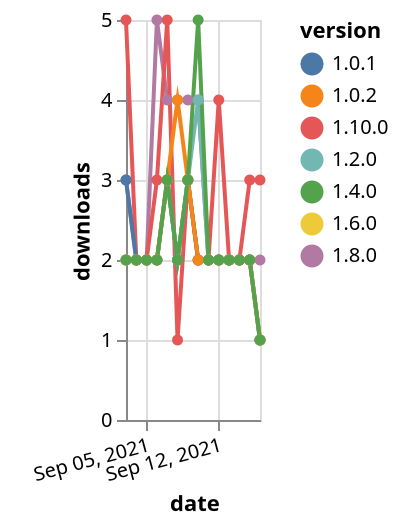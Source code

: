 {"$schema": "https://vega.github.io/schema/vega-lite/v5.json", "description": "A simple bar chart with embedded data.", "data": {"values": [{"date": "2021-09-03", "total": 1421, "delta": 2, "version": "1.6.0"}, {"date": "2021-09-04", "total": 1423, "delta": 2, "version": "1.6.0"}, {"date": "2021-09-05", "total": 1425, "delta": 2, "version": "1.6.0"}, {"date": "2021-09-06", "total": 1427, "delta": 2, "version": "1.6.0"}, {"date": "2021-09-07", "total": 1430, "delta": 3, "version": "1.6.0"}, {"date": "2021-09-08", "total": 1432, "delta": 2, "version": "1.6.0"}, {"date": "2021-09-09", "total": 1435, "delta": 3, "version": "1.6.0"}, {"date": "2021-09-10", "total": 1437, "delta": 2, "version": "1.6.0"}, {"date": "2021-09-11", "total": 1439, "delta": 2, "version": "1.6.0"}, {"date": "2021-09-12", "total": 1441, "delta": 2, "version": "1.6.0"}, {"date": "2021-09-13", "total": 1443, "delta": 2, "version": "1.6.0"}, {"date": "2021-09-14", "total": 1445, "delta": 2, "version": "1.6.0"}, {"date": "2021-09-15", "total": 1447, "delta": 2, "version": "1.6.0"}, {"date": "2021-09-16", "total": 1448, "delta": 1, "version": "1.6.0"}, {"date": "2021-09-03", "total": 1275, "delta": 3, "version": "1.8.0"}, {"date": "2021-09-04", "total": 1277, "delta": 2, "version": "1.8.0"}, {"date": "2021-09-05", "total": 1279, "delta": 2, "version": "1.8.0"}, {"date": "2021-09-06", "total": 1284, "delta": 5, "version": "1.8.0"}, {"date": "2021-09-07", "total": 1288, "delta": 4, "version": "1.8.0"}, {"date": "2021-09-08", "total": 1292, "delta": 4, "version": "1.8.0"}, {"date": "2021-09-09", "total": 1296, "delta": 4, "version": "1.8.0"}, {"date": "2021-09-10", "total": 1300, "delta": 4, "version": "1.8.0"}, {"date": "2021-09-11", "total": 1302, "delta": 2, "version": "1.8.0"}, {"date": "2021-09-12", "total": 1304, "delta": 2, "version": "1.8.0"}, {"date": "2021-09-13", "total": 1306, "delta": 2, "version": "1.8.0"}, {"date": "2021-09-14", "total": 1308, "delta": 2, "version": "1.8.0"}, {"date": "2021-09-15", "total": 1310, "delta": 2, "version": "1.8.0"}, {"date": "2021-09-16", "total": 1312, "delta": 2, "version": "1.8.0"}, {"date": "2021-09-03", "total": 296, "delta": 5, "version": "1.10.0"}, {"date": "2021-09-04", "total": 298, "delta": 2, "version": "1.10.0"}, {"date": "2021-09-05", "total": 300, "delta": 2, "version": "1.10.0"}, {"date": "2021-09-06", "total": 303, "delta": 3, "version": "1.10.0"}, {"date": "2021-09-07", "total": 308, "delta": 5, "version": "1.10.0"}, {"date": "2021-09-08", "total": 309, "delta": 1, "version": "1.10.0"}, {"date": "2021-09-09", "total": 312, "delta": 3, "version": "1.10.0"}, {"date": "2021-09-10", "total": 314, "delta": 2, "version": "1.10.0"}, {"date": "2021-09-11", "total": 316, "delta": 2, "version": "1.10.0"}, {"date": "2021-09-12", "total": 320, "delta": 4, "version": "1.10.0"}, {"date": "2021-09-13", "total": 322, "delta": 2, "version": "1.10.0"}, {"date": "2021-09-14", "total": 324, "delta": 2, "version": "1.10.0"}, {"date": "2021-09-15", "total": 327, "delta": 3, "version": "1.10.0"}, {"date": "2021-09-16", "total": 330, "delta": 3, "version": "1.10.0"}, {"date": "2021-09-03", "total": 2036, "delta": 3, "version": "1.0.1"}, {"date": "2021-09-04", "total": 2038, "delta": 2, "version": "1.0.1"}, {"date": "2021-09-05", "total": 2040, "delta": 2, "version": "1.0.1"}, {"date": "2021-09-06", "total": 2042, "delta": 2, "version": "1.0.1"}, {"date": "2021-09-07", "total": 2045, "delta": 3, "version": "1.0.1"}, {"date": "2021-09-08", "total": 2047, "delta": 2, "version": "1.0.1"}, {"date": "2021-09-09", "total": 2050, "delta": 3, "version": "1.0.1"}, {"date": "2021-09-10", "total": 2052, "delta": 2, "version": "1.0.1"}, {"date": "2021-09-11", "total": 2054, "delta": 2, "version": "1.0.1"}, {"date": "2021-09-12", "total": 2056, "delta": 2, "version": "1.0.1"}, {"date": "2021-09-13", "total": 2058, "delta": 2, "version": "1.0.1"}, {"date": "2021-09-14", "total": 2060, "delta": 2, "version": "1.0.1"}, {"date": "2021-09-15", "total": 2062, "delta": 2, "version": "1.0.1"}, {"date": "2021-09-16", "total": 2063, "delta": 1, "version": "1.0.1"}, {"date": "2021-09-03", "total": 1667, "delta": 2, "version": "1.2.0"}, {"date": "2021-09-04", "total": 1669, "delta": 2, "version": "1.2.0"}, {"date": "2021-09-05", "total": 1671, "delta": 2, "version": "1.2.0"}, {"date": "2021-09-06", "total": 1673, "delta": 2, "version": "1.2.0"}, {"date": "2021-09-07", "total": 1676, "delta": 3, "version": "1.2.0"}, {"date": "2021-09-08", "total": 1678, "delta": 2, "version": "1.2.0"}, {"date": "2021-09-09", "total": 1681, "delta": 3, "version": "1.2.0"}, {"date": "2021-09-10", "total": 1685, "delta": 4, "version": "1.2.0"}, {"date": "2021-09-11", "total": 1687, "delta": 2, "version": "1.2.0"}, {"date": "2021-09-12", "total": 1689, "delta": 2, "version": "1.2.0"}, {"date": "2021-09-13", "total": 1691, "delta": 2, "version": "1.2.0"}, {"date": "2021-09-14", "total": 1693, "delta": 2, "version": "1.2.0"}, {"date": "2021-09-15", "total": 1695, "delta": 2, "version": "1.2.0"}, {"date": "2021-09-16", "total": 1696, "delta": 1, "version": "1.2.0"}, {"date": "2021-09-03", "total": 2090, "delta": 2, "version": "1.0.2"}, {"date": "2021-09-04", "total": 2092, "delta": 2, "version": "1.0.2"}, {"date": "2021-09-05", "total": 2094, "delta": 2, "version": "1.0.2"}, {"date": "2021-09-06", "total": 2096, "delta": 2, "version": "1.0.2"}, {"date": "2021-09-07", "total": 2099, "delta": 3, "version": "1.0.2"}, {"date": "2021-09-08", "total": 2103, "delta": 4, "version": "1.0.2"}, {"date": "2021-09-09", "total": 2106, "delta": 3, "version": "1.0.2"}, {"date": "2021-09-10", "total": 2108, "delta": 2, "version": "1.0.2"}, {"date": "2021-09-11", "total": 2110, "delta": 2, "version": "1.0.2"}, {"date": "2021-09-12", "total": 2112, "delta": 2, "version": "1.0.2"}, {"date": "2021-09-13", "total": 2114, "delta": 2, "version": "1.0.2"}, {"date": "2021-09-14", "total": 2116, "delta": 2, "version": "1.0.2"}, {"date": "2021-09-15", "total": 2118, "delta": 2, "version": "1.0.2"}, {"date": "2021-09-16", "total": 2119, "delta": 1, "version": "1.0.2"}, {"date": "2021-09-03", "total": 1530, "delta": 2, "version": "1.4.0"}, {"date": "2021-09-04", "total": 1532, "delta": 2, "version": "1.4.0"}, {"date": "2021-09-05", "total": 1534, "delta": 2, "version": "1.4.0"}, {"date": "2021-09-06", "total": 1536, "delta": 2, "version": "1.4.0"}, {"date": "2021-09-07", "total": 1539, "delta": 3, "version": "1.4.0"}, {"date": "2021-09-08", "total": 1541, "delta": 2, "version": "1.4.0"}, {"date": "2021-09-09", "total": 1544, "delta": 3, "version": "1.4.0"}, {"date": "2021-09-10", "total": 1549, "delta": 5, "version": "1.4.0"}, {"date": "2021-09-11", "total": 1551, "delta": 2, "version": "1.4.0"}, {"date": "2021-09-12", "total": 1553, "delta": 2, "version": "1.4.0"}, {"date": "2021-09-13", "total": 1555, "delta": 2, "version": "1.4.0"}, {"date": "2021-09-14", "total": 1557, "delta": 2, "version": "1.4.0"}, {"date": "2021-09-15", "total": 1559, "delta": 2, "version": "1.4.0"}, {"date": "2021-09-16", "total": 1560, "delta": 1, "version": "1.4.0"}]}, "width": "container", "mark": {"type": "line", "point": {"filled": true}}, "encoding": {"x": {"field": "date", "type": "temporal", "timeUnit": "yearmonthdate", "title": "date", "axis": {"labelAngle": -15}}, "y": {"field": "delta", "type": "quantitative", "title": "downloads"}, "color": {"field": "version", "type": "nominal"}, "tooltip": {"field": "delta"}}}